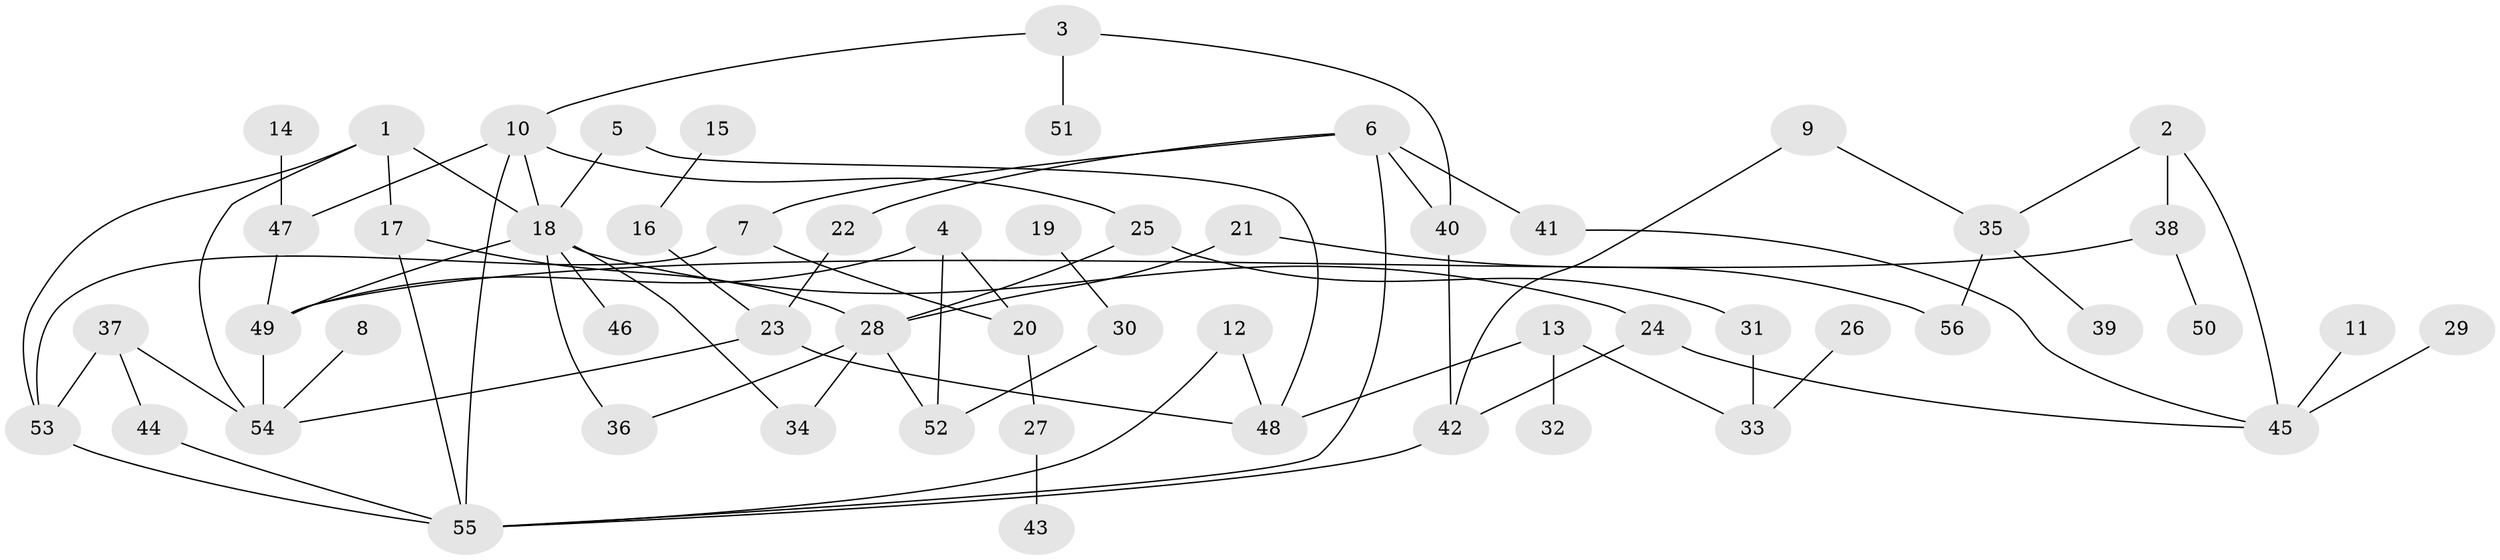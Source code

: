 // original degree distribution, {6: 0.044642857142857144, 7: 0.008928571428571428, 4: 0.0625, 5: 0.05357142857142857, 9: 0.008928571428571428, 8: 0.008928571428571428, 3: 0.17857142857142858, 2: 0.2767857142857143, 1: 0.35714285714285715}
// Generated by graph-tools (version 1.1) at 2025/01/03/09/25 03:01:03]
// undirected, 56 vertices, 78 edges
graph export_dot {
graph [start="1"]
  node [color=gray90,style=filled];
  1;
  2;
  3;
  4;
  5;
  6;
  7;
  8;
  9;
  10;
  11;
  12;
  13;
  14;
  15;
  16;
  17;
  18;
  19;
  20;
  21;
  22;
  23;
  24;
  25;
  26;
  27;
  28;
  29;
  30;
  31;
  32;
  33;
  34;
  35;
  36;
  37;
  38;
  39;
  40;
  41;
  42;
  43;
  44;
  45;
  46;
  47;
  48;
  49;
  50;
  51;
  52;
  53;
  54;
  55;
  56;
  1 -- 17 [weight=1.0];
  1 -- 18 [weight=1.0];
  1 -- 53 [weight=1.0];
  1 -- 54 [weight=1.0];
  2 -- 35 [weight=1.0];
  2 -- 38 [weight=1.0];
  2 -- 45 [weight=1.0];
  3 -- 10 [weight=1.0];
  3 -- 40 [weight=1.0];
  3 -- 51 [weight=1.0];
  4 -- 20 [weight=1.0];
  4 -- 49 [weight=1.0];
  4 -- 52 [weight=1.0];
  5 -- 18 [weight=1.0];
  5 -- 48 [weight=1.0];
  6 -- 7 [weight=1.0];
  6 -- 22 [weight=1.0];
  6 -- 40 [weight=1.0];
  6 -- 41 [weight=1.0];
  6 -- 55 [weight=1.0];
  7 -- 20 [weight=1.0];
  7 -- 53 [weight=1.0];
  8 -- 54 [weight=1.0];
  9 -- 35 [weight=1.0];
  9 -- 42 [weight=1.0];
  10 -- 18 [weight=1.0];
  10 -- 25 [weight=1.0];
  10 -- 47 [weight=1.0];
  10 -- 55 [weight=1.0];
  11 -- 45 [weight=1.0];
  12 -- 48 [weight=1.0];
  12 -- 55 [weight=1.0];
  13 -- 32 [weight=1.0];
  13 -- 33 [weight=1.0];
  13 -- 48 [weight=1.0];
  14 -- 47 [weight=1.0];
  15 -- 16 [weight=1.0];
  16 -- 23 [weight=1.0];
  17 -- 28 [weight=1.0];
  17 -- 55 [weight=2.0];
  18 -- 24 [weight=1.0];
  18 -- 34 [weight=1.0];
  18 -- 36 [weight=1.0];
  18 -- 46 [weight=1.0];
  18 -- 49 [weight=1.0];
  19 -- 30 [weight=1.0];
  20 -- 27 [weight=1.0];
  21 -- 28 [weight=1.0];
  21 -- 56 [weight=1.0];
  22 -- 23 [weight=1.0];
  23 -- 48 [weight=1.0];
  23 -- 54 [weight=1.0];
  24 -- 42 [weight=1.0];
  24 -- 45 [weight=1.0];
  25 -- 28 [weight=1.0];
  25 -- 31 [weight=1.0];
  26 -- 33 [weight=1.0];
  27 -- 43 [weight=1.0];
  28 -- 34 [weight=1.0];
  28 -- 36 [weight=1.0];
  28 -- 52 [weight=1.0];
  29 -- 45 [weight=1.0];
  30 -- 52 [weight=1.0];
  31 -- 33 [weight=1.0];
  35 -- 39 [weight=1.0];
  35 -- 56 [weight=1.0];
  37 -- 44 [weight=1.0];
  37 -- 53 [weight=1.0];
  37 -- 54 [weight=1.0];
  38 -- 49 [weight=1.0];
  38 -- 50 [weight=1.0];
  40 -- 42 [weight=1.0];
  41 -- 45 [weight=1.0];
  42 -- 55 [weight=1.0];
  44 -- 55 [weight=1.0];
  47 -- 49 [weight=1.0];
  49 -- 54 [weight=1.0];
  53 -- 55 [weight=1.0];
}
